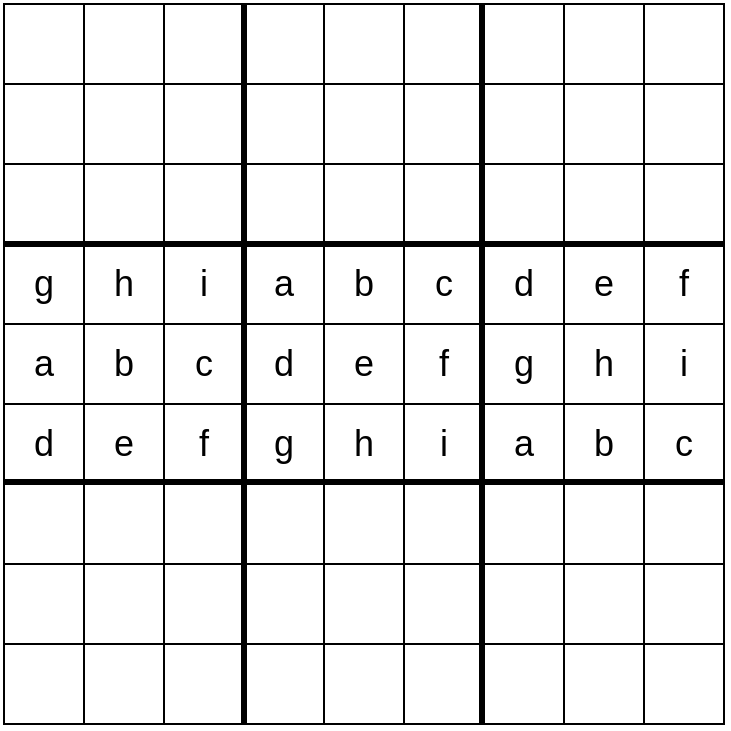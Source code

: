 <mxfile>
    <diagram id="HX4zkVU71nNc8GLWyfUg" name="第 1 页">
        <mxGraphModel dx="792" dy="563" grid="1" gridSize="10" guides="1" tooltips="1" connect="1" arrows="1" fold="1" page="1" pageScale="1" pageWidth="827" pageHeight="1169" math="0" shadow="0">
            <root>
                <mxCell id="0"/>
                <mxCell id="1" parent="0"/>
                <mxCell id="2" value="" style="rounded=0;whiteSpace=wrap;html=1;fontSize=18;" parent="1" vertex="1">
                    <mxGeometry x="234" y="150" width="40" height="40" as="geometry"/>
                </mxCell>
                <mxCell id="11" value="" style="rounded=0;whiteSpace=wrap;html=1;fontSize=18;" parent="1" vertex="1">
                    <mxGeometry x="274" y="150" width="40" height="40" as="geometry"/>
                </mxCell>
                <mxCell id="12" value="" style="rounded=0;whiteSpace=wrap;html=1;fontSize=18;" parent="1" vertex="1">
                    <mxGeometry x="554" y="150" width="40" height="40" as="geometry"/>
                </mxCell>
                <mxCell id="13" value="" style="rounded=0;whiteSpace=wrap;html=1;fontSize=18;" parent="1" vertex="1">
                    <mxGeometry x="514" y="150" width="40" height="40" as="geometry"/>
                </mxCell>
                <mxCell id="14" value="" style="rounded=0;whiteSpace=wrap;html=1;fontSize=18;" parent="1" vertex="1">
                    <mxGeometry x="474" y="150" width="40" height="40" as="geometry"/>
                </mxCell>
                <mxCell id="15" value="" style="rounded=0;whiteSpace=wrap;html=1;fontSize=18;" parent="1" vertex="1">
                    <mxGeometry x="314" y="150" width="40" height="40" as="geometry"/>
                </mxCell>
                <mxCell id="16" value="" style="rounded=0;whiteSpace=wrap;html=1;fontSize=18;" parent="1" vertex="1">
                    <mxGeometry x="354" y="150" width="40" height="40" as="geometry"/>
                </mxCell>
                <mxCell id="17" value="" style="rounded=0;whiteSpace=wrap;html=1;fontSize=18;" parent="1" vertex="1">
                    <mxGeometry x="394" y="150" width="40" height="40" as="geometry"/>
                </mxCell>
                <mxCell id="18" value="" style="rounded=0;whiteSpace=wrap;html=1;fontSize=18;" parent="1" vertex="1">
                    <mxGeometry x="434" y="150" width="40" height="40" as="geometry"/>
                </mxCell>
                <mxCell id="22" value="" style="rounded=0;whiteSpace=wrap;html=1;fontSize=18;" parent="1" vertex="1">
                    <mxGeometry x="234" y="190" width="40" height="40" as="geometry"/>
                </mxCell>
                <mxCell id="23" value="" style="rounded=0;whiteSpace=wrap;html=1;fontSize=18;" parent="1" vertex="1">
                    <mxGeometry x="274" y="190" width="40" height="40" as="geometry"/>
                </mxCell>
                <mxCell id="24" value="" style="rounded=0;whiteSpace=wrap;html=1;fontSize=18;" parent="1" vertex="1">
                    <mxGeometry x="554" y="190" width="40" height="40" as="geometry"/>
                </mxCell>
                <mxCell id="25" value="" style="rounded=0;whiteSpace=wrap;html=1;fontSize=18;" parent="1" vertex="1">
                    <mxGeometry x="514" y="190" width="40" height="40" as="geometry"/>
                </mxCell>
                <mxCell id="26" value="" style="rounded=0;whiteSpace=wrap;html=1;fontSize=18;" parent="1" vertex="1">
                    <mxGeometry x="474" y="190" width="40" height="40" as="geometry"/>
                </mxCell>
                <mxCell id="27" value="" style="rounded=0;whiteSpace=wrap;html=1;fontSize=18;" parent="1" vertex="1">
                    <mxGeometry x="314" y="190" width="40" height="40" as="geometry"/>
                </mxCell>
                <mxCell id="28" value="" style="rounded=0;whiteSpace=wrap;html=1;fontSize=18;" parent="1" vertex="1">
                    <mxGeometry x="354" y="190" width="40" height="40" as="geometry"/>
                </mxCell>
                <mxCell id="29" value="" style="rounded=0;whiteSpace=wrap;html=1;fontSize=18;" parent="1" vertex="1">
                    <mxGeometry x="394" y="190" width="40" height="40" as="geometry"/>
                </mxCell>
                <mxCell id="30" value="" style="rounded=0;whiteSpace=wrap;html=1;fontSize=18;" parent="1" vertex="1">
                    <mxGeometry x="434" y="190" width="40" height="40" as="geometry"/>
                </mxCell>
                <mxCell id="31" value="" style="rounded=0;whiteSpace=wrap;html=1;fontSize=18;" parent="1" vertex="1">
                    <mxGeometry x="234" y="230" width="40" height="40" as="geometry"/>
                </mxCell>
                <mxCell id="32" value="" style="rounded=0;whiteSpace=wrap;html=1;fontSize=18;" parent="1" vertex="1">
                    <mxGeometry x="274" y="230" width="40" height="40" as="geometry"/>
                </mxCell>
                <mxCell id="33" value="" style="rounded=0;whiteSpace=wrap;html=1;fontSize=18;" parent="1" vertex="1">
                    <mxGeometry x="554" y="230" width="40" height="40" as="geometry"/>
                </mxCell>
                <mxCell id="34" value="" style="rounded=0;whiteSpace=wrap;html=1;fontSize=18;" parent="1" vertex="1">
                    <mxGeometry x="514" y="230" width="40" height="40" as="geometry"/>
                </mxCell>
                <mxCell id="35" value="" style="rounded=0;whiteSpace=wrap;html=1;fontSize=18;" parent="1" vertex="1">
                    <mxGeometry x="474" y="230" width="40" height="40" as="geometry"/>
                </mxCell>
                <mxCell id="36" value="" style="rounded=0;whiteSpace=wrap;html=1;fontSize=18;" parent="1" vertex="1">
                    <mxGeometry x="314" y="230" width="40" height="40" as="geometry"/>
                </mxCell>
                <mxCell id="37" value="" style="rounded=0;whiteSpace=wrap;html=1;fontSize=18;" parent="1" vertex="1">
                    <mxGeometry x="354" y="230" width="40" height="40" as="geometry"/>
                </mxCell>
                <mxCell id="38" value="" style="rounded=0;whiteSpace=wrap;html=1;fontSize=18;" parent="1" vertex="1">
                    <mxGeometry x="394" y="230" width="40" height="40" as="geometry"/>
                </mxCell>
                <mxCell id="39" value="" style="rounded=0;whiteSpace=wrap;html=1;fontSize=18;" parent="1" vertex="1">
                    <mxGeometry x="434" y="230" width="40" height="40" as="geometry"/>
                </mxCell>
                <mxCell id="49" value="g" style="rounded=0;whiteSpace=wrap;html=1;fontSize=18;" parent="1" vertex="1">
                    <mxGeometry x="234" y="270" width="40" height="40" as="geometry"/>
                </mxCell>
                <mxCell id="50" value="h" style="rounded=0;whiteSpace=wrap;html=1;fontSize=18;" parent="1" vertex="1">
                    <mxGeometry x="274" y="270" width="40" height="40" as="geometry"/>
                </mxCell>
                <mxCell id="51" value="f" style="rounded=0;whiteSpace=wrap;html=1;fontSize=18;" parent="1" vertex="1">
                    <mxGeometry x="554" y="270" width="40" height="40" as="geometry"/>
                </mxCell>
                <mxCell id="52" value="e" style="rounded=0;whiteSpace=wrap;html=1;fontSize=18;" parent="1" vertex="1">
                    <mxGeometry x="514" y="270" width="40" height="40" as="geometry"/>
                </mxCell>
                <mxCell id="53" value="d" style="rounded=0;whiteSpace=wrap;html=1;fontSize=18;" parent="1" vertex="1">
                    <mxGeometry x="474" y="270" width="40" height="40" as="geometry"/>
                </mxCell>
                <mxCell id="54" value="i" style="rounded=0;whiteSpace=wrap;html=1;fontSize=18;" parent="1" vertex="1">
                    <mxGeometry x="314" y="270" width="40" height="40" as="geometry"/>
                </mxCell>
                <mxCell id="55" value="&lt;font style=&quot;font-size: 18px;&quot;&gt;a&lt;/font&gt;" style="rounded=0;whiteSpace=wrap;html=1;fontSize=18;" parent="1" vertex="1">
                    <mxGeometry x="354" y="270" width="40" height="40" as="geometry"/>
                </mxCell>
                <mxCell id="56" value="b" style="rounded=0;whiteSpace=wrap;html=1;fontSize=18;" parent="1" vertex="1">
                    <mxGeometry x="394" y="270" width="40" height="40" as="geometry"/>
                </mxCell>
                <mxCell id="57" value="c" style="rounded=0;whiteSpace=wrap;html=1;fontSize=18;" parent="1" vertex="1">
                    <mxGeometry x="434" y="270" width="40" height="40" as="geometry"/>
                </mxCell>
                <mxCell id="58" value="a" style="rounded=0;whiteSpace=wrap;html=1;fontSize=18;" parent="1" vertex="1">
                    <mxGeometry x="234" y="310" width="40" height="40" as="geometry"/>
                </mxCell>
                <mxCell id="59" value="b" style="rounded=0;whiteSpace=wrap;html=1;fontSize=18;" parent="1" vertex="1">
                    <mxGeometry x="274" y="310" width="40" height="40" as="geometry"/>
                </mxCell>
                <mxCell id="60" value="i" style="rounded=0;whiteSpace=wrap;html=1;fontSize=18;" parent="1" vertex="1">
                    <mxGeometry x="554" y="310" width="40" height="40" as="geometry"/>
                </mxCell>
                <mxCell id="61" value="h" style="rounded=0;whiteSpace=wrap;html=1;fontSize=18;" parent="1" vertex="1">
                    <mxGeometry x="514" y="310" width="40" height="40" as="geometry"/>
                </mxCell>
                <mxCell id="62" value="g" style="rounded=0;whiteSpace=wrap;html=1;fontSize=18;" parent="1" vertex="1">
                    <mxGeometry x="474" y="310" width="40" height="40" as="geometry"/>
                </mxCell>
                <mxCell id="63" value="c" style="rounded=0;whiteSpace=wrap;html=1;fontSize=18;" parent="1" vertex="1">
                    <mxGeometry x="314" y="310" width="40" height="40" as="geometry"/>
                </mxCell>
                <mxCell id="64" value="d" style="rounded=0;whiteSpace=wrap;html=1;fontSize=18;" parent="1" vertex="1">
                    <mxGeometry x="354" y="310" width="40" height="40" as="geometry"/>
                </mxCell>
                <mxCell id="65" value="e" style="rounded=0;whiteSpace=wrap;html=1;fontSize=18;" parent="1" vertex="1">
                    <mxGeometry x="394" y="310" width="40" height="40" as="geometry"/>
                </mxCell>
                <mxCell id="66" value="f" style="rounded=0;whiteSpace=wrap;html=1;fontSize=18;" parent="1" vertex="1">
                    <mxGeometry x="434" y="310" width="40" height="40" as="geometry"/>
                </mxCell>
                <mxCell id="67" value="d" style="rounded=0;whiteSpace=wrap;html=1;fontSize=18;" parent="1" vertex="1">
                    <mxGeometry x="234" y="350" width="40" height="40" as="geometry"/>
                </mxCell>
                <mxCell id="68" value="e" style="rounded=0;whiteSpace=wrap;html=1;fontSize=18;" parent="1" vertex="1">
                    <mxGeometry x="274" y="350" width="40" height="40" as="geometry"/>
                </mxCell>
                <mxCell id="69" value="c" style="rounded=0;whiteSpace=wrap;html=1;fontSize=18;" parent="1" vertex="1">
                    <mxGeometry x="554" y="350" width="40" height="40" as="geometry"/>
                </mxCell>
                <mxCell id="70" value="b" style="rounded=0;whiteSpace=wrap;html=1;fontSize=18;" parent="1" vertex="1">
                    <mxGeometry x="514" y="350" width="40" height="40" as="geometry"/>
                </mxCell>
                <mxCell id="71" value="a" style="rounded=0;whiteSpace=wrap;html=1;fontSize=18;" parent="1" vertex="1">
                    <mxGeometry x="474" y="350" width="40" height="40" as="geometry"/>
                </mxCell>
                <mxCell id="72" value="f" style="rounded=0;whiteSpace=wrap;html=1;fontSize=18;" parent="1" vertex="1">
                    <mxGeometry x="314" y="350" width="40" height="40" as="geometry"/>
                </mxCell>
                <mxCell id="73" value="g" style="rounded=0;whiteSpace=wrap;html=1;fontSize=18;" parent="1" vertex="1">
                    <mxGeometry x="354" y="350" width="40" height="40" as="geometry"/>
                </mxCell>
                <mxCell id="74" value="h" style="rounded=0;whiteSpace=wrap;html=1;fontSize=18;" parent="1" vertex="1">
                    <mxGeometry x="394" y="350" width="40" height="40" as="geometry"/>
                </mxCell>
                <mxCell id="75" value="i" style="rounded=0;whiteSpace=wrap;html=1;fontSize=18;" parent="1" vertex="1">
                    <mxGeometry x="434" y="350" width="40" height="40" as="geometry"/>
                </mxCell>
                <mxCell id="76" value="" style="rounded=0;whiteSpace=wrap;html=1;fontSize=18;" parent="1" vertex="1">
                    <mxGeometry x="234" y="390" width="40" height="40" as="geometry"/>
                </mxCell>
                <mxCell id="77" value="" style="rounded=0;whiteSpace=wrap;html=1;fontSize=18;" parent="1" vertex="1">
                    <mxGeometry x="274" y="390" width="40" height="40" as="geometry"/>
                </mxCell>
                <mxCell id="78" value="" style="rounded=0;whiteSpace=wrap;html=1;fontSize=18;" parent="1" vertex="1">
                    <mxGeometry x="554" y="390" width="40" height="40" as="geometry"/>
                </mxCell>
                <mxCell id="79" value="" style="rounded=0;whiteSpace=wrap;html=1;fontSize=18;" parent="1" vertex="1">
                    <mxGeometry x="514" y="390" width="40" height="40" as="geometry"/>
                </mxCell>
                <mxCell id="80" value="" style="rounded=0;whiteSpace=wrap;html=1;fontSize=18;" parent="1" vertex="1">
                    <mxGeometry x="474" y="390" width="40" height="40" as="geometry"/>
                </mxCell>
                <mxCell id="81" value="" style="rounded=0;whiteSpace=wrap;html=1;fontSize=18;" parent="1" vertex="1">
                    <mxGeometry x="314" y="390" width="40" height="40" as="geometry"/>
                </mxCell>
                <mxCell id="82" value="" style="rounded=0;whiteSpace=wrap;html=1;fontSize=18;" parent="1" vertex="1">
                    <mxGeometry x="354" y="390" width="40" height="40" as="geometry"/>
                </mxCell>
                <mxCell id="83" value="" style="rounded=0;whiteSpace=wrap;html=1;fontSize=18;" parent="1" vertex="1">
                    <mxGeometry x="394" y="390" width="40" height="40" as="geometry"/>
                </mxCell>
                <mxCell id="84" value="" style="rounded=0;whiteSpace=wrap;html=1;fontSize=18;" parent="1" vertex="1">
                    <mxGeometry x="434" y="390" width="40" height="40" as="geometry"/>
                </mxCell>
                <mxCell id="85" value="" style="rounded=0;whiteSpace=wrap;html=1;fontSize=18;" parent="1" vertex="1">
                    <mxGeometry x="234" y="430" width="40" height="40" as="geometry"/>
                </mxCell>
                <mxCell id="86" value="" style="rounded=0;whiteSpace=wrap;html=1;fontSize=18;" parent="1" vertex="1">
                    <mxGeometry x="274" y="430" width="40" height="40" as="geometry"/>
                </mxCell>
                <mxCell id="87" value="" style="rounded=0;whiteSpace=wrap;html=1;fontSize=18;" parent="1" vertex="1">
                    <mxGeometry x="554" y="430" width="40" height="40" as="geometry"/>
                </mxCell>
                <mxCell id="88" value="" style="rounded=0;whiteSpace=wrap;html=1;fontSize=18;" parent="1" vertex="1">
                    <mxGeometry x="514" y="430" width="40" height="40" as="geometry"/>
                </mxCell>
                <mxCell id="89" value="" style="rounded=0;whiteSpace=wrap;html=1;fontSize=18;" parent="1" vertex="1">
                    <mxGeometry x="474" y="430" width="40" height="40" as="geometry"/>
                </mxCell>
                <mxCell id="90" value="" style="rounded=0;whiteSpace=wrap;html=1;fontSize=18;" parent="1" vertex="1">
                    <mxGeometry x="314" y="430" width="40" height="40" as="geometry"/>
                </mxCell>
                <mxCell id="91" value="" style="rounded=0;whiteSpace=wrap;html=1;fontSize=18;" parent="1" vertex="1">
                    <mxGeometry x="354" y="430" width="40" height="40" as="geometry"/>
                </mxCell>
                <mxCell id="92" value="" style="rounded=0;whiteSpace=wrap;html=1;fontSize=18;" parent="1" vertex="1">
                    <mxGeometry x="394" y="430" width="40" height="40" as="geometry"/>
                </mxCell>
                <mxCell id="93" value="" style="rounded=0;whiteSpace=wrap;html=1;fontSize=18;" parent="1" vertex="1">
                    <mxGeometry x="434" y="430" width="40" height="40" as="geometry"/>
                </mxCell>
                <mxCell id="94" value="" style="rounded=0;whiteSpace=wrap;html=1;fontSize=18;" parent="1" vertex="1">
                    <mxGeometry x="234" y="470" width="40" height="40" as="geometry"/>
                </mxCell>
                <mxCell id="95" value="" style="rounded=0;whiteSpace=wrap;html=1;fontSize=18;" parent="1" vertex="1">
                    <mxGeometry x="274" y="470" width="40" height="40" as="geometry"/>
                </mxCell>
                <mxCell id="96" value="" style="rounded=0;whiteSpace=wrap;html=1;fontSize=18;" parent="1" vertex="1">
                    <mxGeometry x="554" y="470" width="40" height="40" as="geometry"/>
                </mxCell>
                <mxCell id="97" value="" style="rounded=0;whiteSpace=wrap;html=1;fontSize=18;" parent="1" vertex="1">
                    <mxGeometry x="514" y="470" width="40" height="40" as="geometry"/>
                </mxCell>
                <mxCell id="98" value="" style="rounded=0;whiteSpace=wrap;html=1;fontSize=18;" parent="1" vertex="1">
                    <mxGeometry x="474" y="470" width="40" height="40" as="geometry"/>
                </mxCell>
                <mxCell id="99" value="" style="rounded=0;whiteSpace=wrap;html=1;fontSize=18;" parent="1" vertex="1">
                    <mxGeometry x="314" y="470" width="40" height="40" as="geometry"/>
                </mxCell>
                <mxCell id="100" value="" style="rounded=0;whiteSpace=wrap;html=1;fontSize=18;" parent="1" vertex="1">
                    <mxGeometry x="354" y="470" width="40" height="40" as="geometry"/>
                </mxCell>
                <mxCell id="101" value="" style="rounded=0;whiteSpace=wrap;html=1;fontSize=18;" parent="1" vertex="1">
                    <mxGeometry x="394" y="470" width="40" height="40" as="geometry"/>
                </mxCell>
                <mxCell id="102" value="" style="rounded=0;whiteSpace=wrap;html=1;fontSize=18;" parent="1" vertex="1">
                    <mxGeometry x="434" y="470" width="40" height="40" as="geometry"/>
                </mxCell>
                <mxCell id="103" value="" style="endArrow=none;html=1;fontSize=18;exitX=0;exitY=1;exitDx=0;exitDy=0;entryX=1;entryY=0;entryDx=0;entryDy=0;strokeWidth=3;" parent="1" source="100" target="15" edge="1">
                    <mxGeometry width="50" height="50" relative="1" as="geometry">
                        <mxPoint x="380" y="410" as="sourcePoint"/>
                        <mxPoint x="430" y="360" as="targetPoint"/>
                    </mxGeometry>
                </mxCell>
                <mxCell id="104" value="" style="endArrow=none;html=1;fontSize=18;exitX=0;exitY=1;exitDx=0;exitDy=0;entryX=1;entryY=0;entryDx=0;entryDy=0;strokeWidth=3;" parent="1" edge="1">
                    <mxGeometry width="50" height="50" relative="1" as="geometry">
                        <mxPoint x="473" y="510" as="sourcePoint"/>
                        <mxPoint x="473" y="150" as="targetPoint"/>
                    </mxGeometry>
                </mxCell>
                <mxCell id="105" value="" style="endArrow=none;html=1;fontSize=18;exitX=1;exitY=0;exitDx=0;exitDy=0;entryX=0;entryY=1;entryDx=0;entryDy=0;strokeWidth=3;" parent="1" source="51" target="31" edge="1">
                    <mxGeometry width="50" height="50" relative="1" as="geometry">
                        <mxPoint x="374" y="530" as="sourcePoint"/>
                        <mxPoint x="374" y="170" as="targetPoint"/>
                    </mxGeometry>
                </mxCell>
                <mxCell id="106" value="" style="endArrow=none;html=1;fontSize=18;exitX=1;exitY=0;exitDx=0;exitDy=0;entryX=0;entryY=1;entryDx=0;entryDy=0;strokeWidth=3;" parent="1" edge="1">
                    <mxGeometry width="50" height="50" relative="1" as="geometry">
                        <mxPoint x="594" y="389" as="sourcePoint"/>
                        <mxPoint x="234" y="389" as="targetPoint"/>
                    </mxGeometry>
                </mxCell>
            </root>
        </mxGraphModel>
    </diagram>
</mxfile>